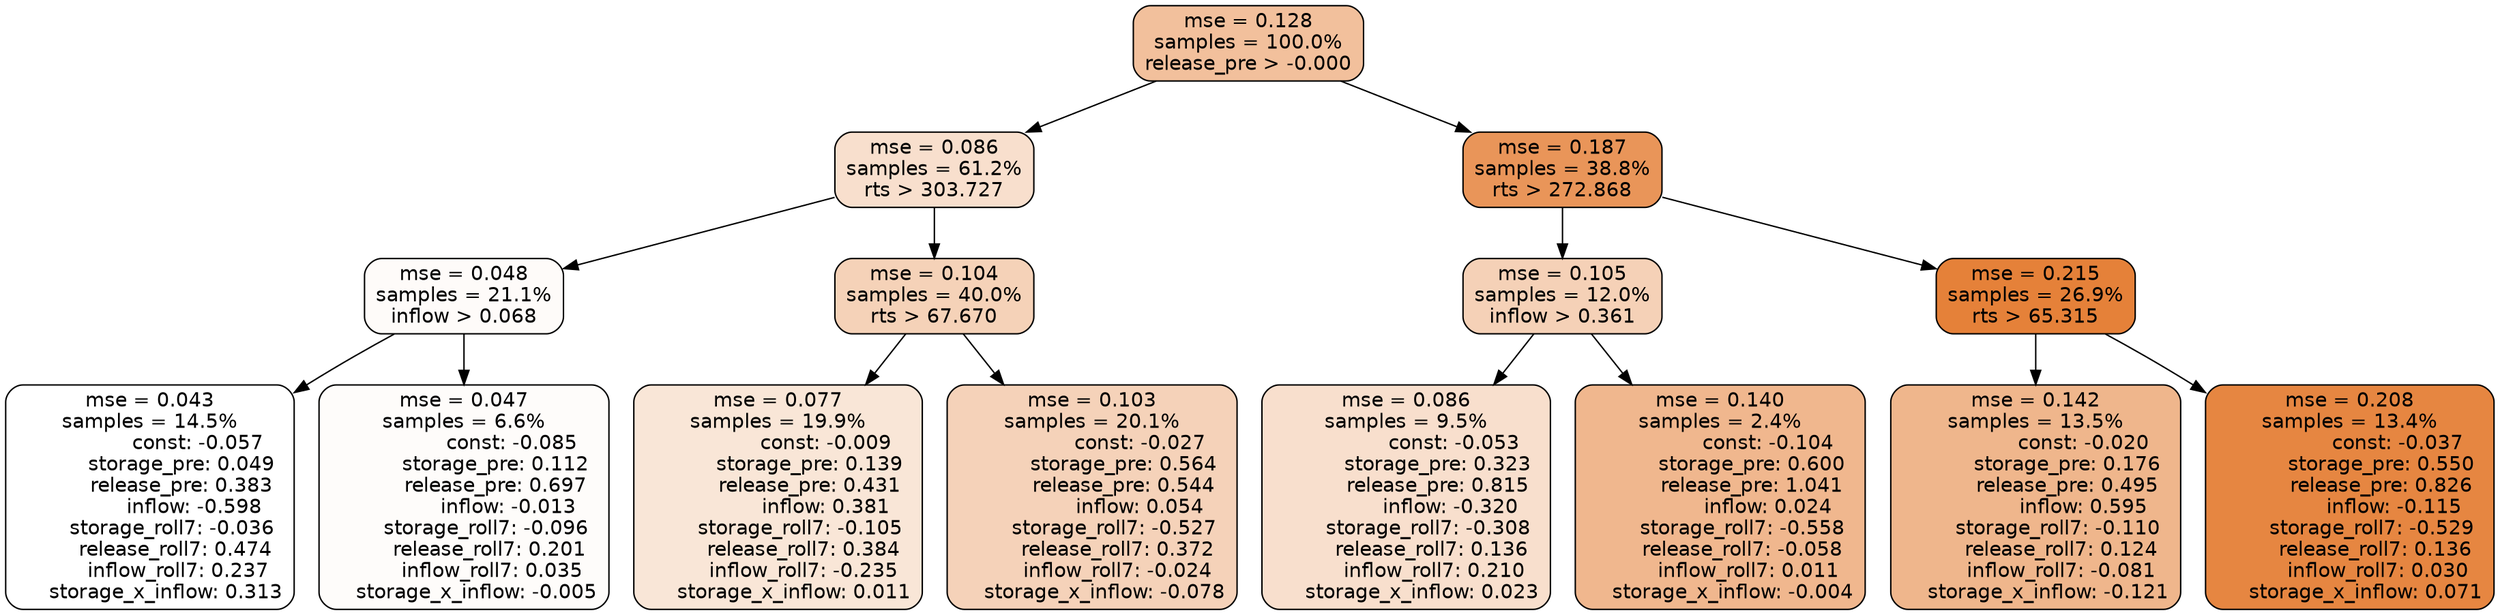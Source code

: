 digraph tree {
node [shape=rectangle, style="filled, rounded", color="black", fontname=helvetica] ;
edge [fontname=helvetica] ;
	"0" [label="mse = 0.128
samples = 100.0%
release_pre > -0.000", fillcolor="#f2c09c"]
	"1" [label="mse = 0.086
samples = 61.2%
rts > 303.727", fillcolor="#f8dfcd"]
	"8" [label="mse = 0.187
samples = 38.8%
rts > 272.868", fillcolor="#e99559"]
	"5" [label="mse = 0.048
samples = 21.1%
inflow > 0.068", fillcolor="#fefbf9"]
	"2" [label="mse = 0.104
samples = 40.0%
rts > 67.670", fillcolor="#f5d2b8"]
	"12" [label="mse = 0.105
samples = 12.0%
inflow > 0.361", fillcolor="#f5d1b7"]
	"9" [label="mse = 0.215
samples = 26.9%
rts > 65.315", fillcolor="#e58139"]
	"6" [label="mse = 0.043
samples = 14.5%
               const: -0.057
          storage_pre: 0.049
          release_pre: 0.383
              inflow: -0.598
       storage_roll7: -0.036
        release_roll7: 0.474
         inflow_roll7: 0.237
     storage_x_inflow: 0.313", fillcolor="#ffffff"]
	"7" [label="mse = 0.047
samples = 6.6%
               const: -0.085
          storage_pre: 0.112
          release_pre: 0.697
              inflow: -0.013
       storage_roll7: -0.096
        release_roll7: 0.201
         inflow_roll7: 0.035
    storage_x_inflow: -0.005", fillcolor="#fefcfa"]
	"3" [label="mse = 0.077
samples = 19.9%
               const: -0.009
          storage_pre: 0.139
          release_pre: 0.431
               inflow: 0.381
       storage_roll7: -0.105
        release_roll7: 0.384
        inflow_roll7: -0.235
     storage_x_inflow: 0.011", fillcolor="#f9e6d7"]
	"4" [label="mse = 0.103
samples = 20.1%
               const: -0.027
          storage_pre: 0.564
          release_pre: 0.544
               inflow: 0.054
       storage_roll7: -0.527
        release_roll7: 0.372
        inflow_roll7: -0.024
    storage_x_inflow: -0.078", fillcolor="#f5d2b9"]
	"13" [label="mse = 0.086
samples = 9.5%
               const: -0.053
          storage_pre: 0.323
          release_pre: 0.815
              inflow: -0.320
       storage_roll7: -0.308
        release_roll7: 0.136
         inflow_roll7: 0.210
     storage_x_inflow: 0.023", fillcolor="#f8dfcd"]
	"14" [label="mse = 0.140
samples = 2.4%
               const: -0.104
          storage_pre: 0.600
          release_pre: 1.041
               inflow: 0.024
       storage_roll7: -0.558
       release_roll7: -0.058
         inflow_roll7: 0.011
    storage_x_inflow: -0.004", fillcolor="#f0b78e"]
	"10" [label="mse = 0.142
samples = 13.5%
               const: -0.020
          storage_pre: 0.176
          release_pre: 0.495
               inflow: 0.595
       storage_roll7: -0.110
        release_roll7: 0.124
        inflow_roll7: -0.081
    storage_x_inflow: -0.121", fillcolor="#efb68c"]
	"11" [label="mse = 0.208
samples = 13.4%
               const: -0.037
          storage_pre: 0.550
          release_pre: 0.826
              inflow: -0.115
       storage_roll7: -0.529
        release_roll7: 0.136
         inflow_roll7: 0.030
     storage_x_inflow: 0.071", fillcolor="#e68641"]

	"0" -> "1"
	"0" -> "8"
	"1" -> "2"
	"1" -> "5"
	"8" -> "9"
	"8" -> "12"
	"5" -> "6"
	"5" -> "7"
	"2" -> "3"
	"2" -> "4"
	"12" -> "13"
	"12" -> "14"
	"9" -> "10"
	"9" -> "11"
}